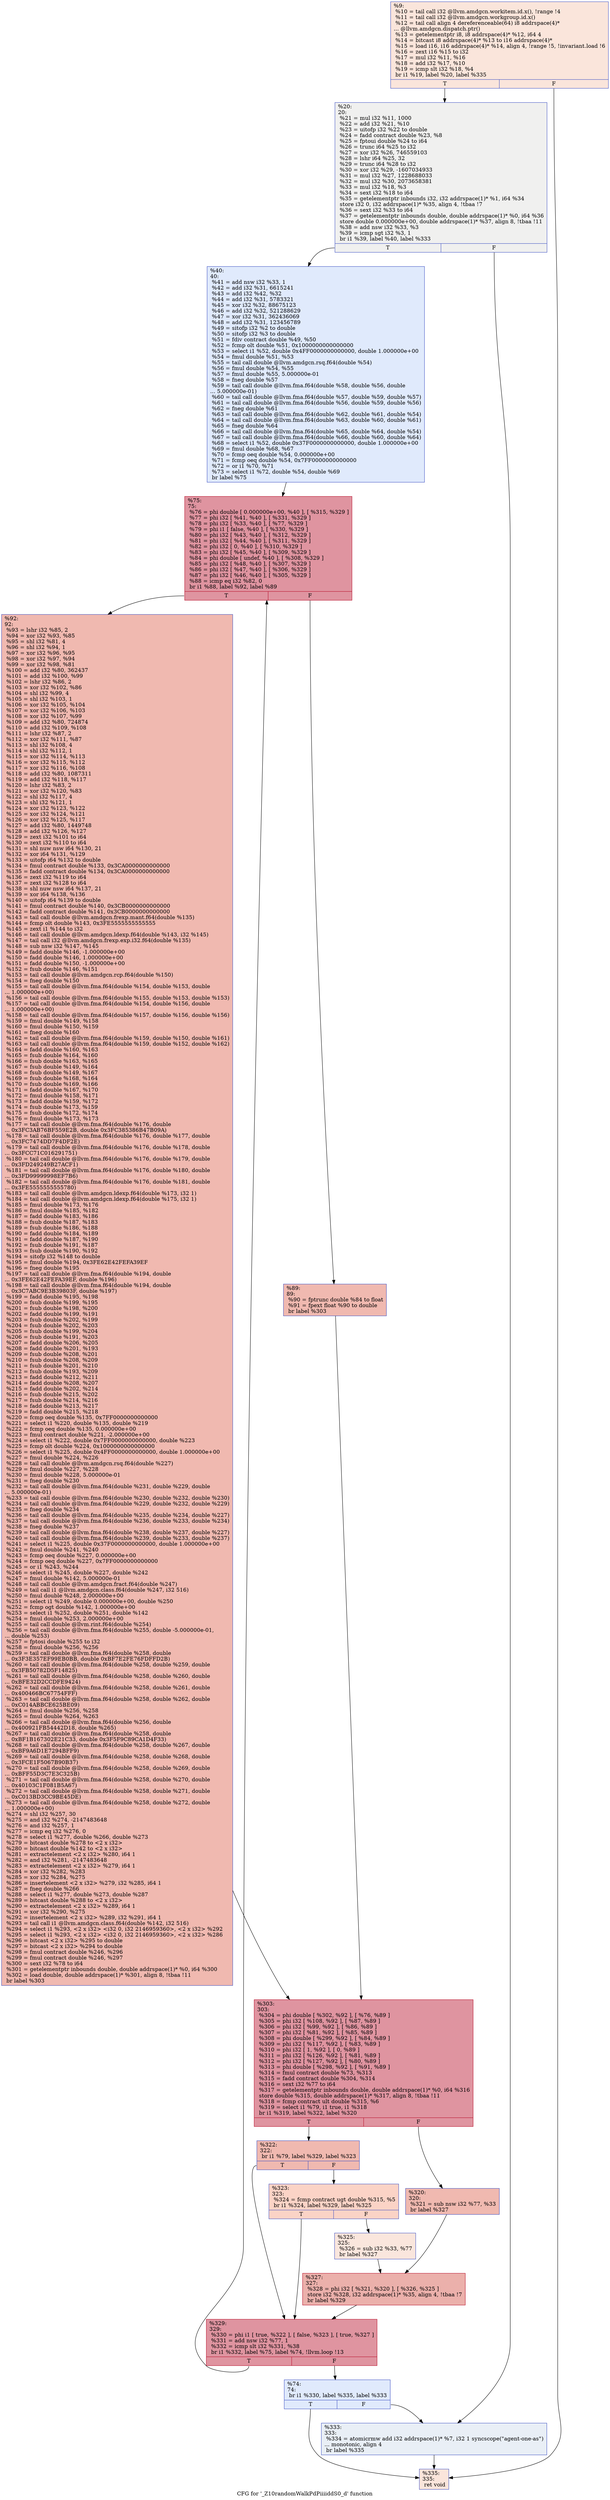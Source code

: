 digraph "CFG for '_Z10randomWalkPdPiiiiddS0_d' function" {
	label="CFG for '_Z10randomWalkPdPiiiiddS0_d' function";

	Node0x47a19d0 [shape=record,color="#3d50c3ff", style=filled, fillcolor="#f4c5ad70",label="{%9:\l  %10 = tail call i32 @llvm.amdgcn.workitem.id.x(), !range !4\l  %11 = tail call i32 @llvm.amdgcn.workgroup.id.x()\l  %12 = tail call align 4 dereferenceable(64) i8 addrspace(4)*\l... @llvm.amdgcn.dispatch.ptr()\l  %13 = getelementptr i8, i8 addrspace(4)* %12, i64 4\l  %14 = bitcast i8 addrspace(4)* %13 to i16 addrspace(4)*\l  %15 = load i16, i16 addrspace(4)* %14, align 4, !range !5, !invariant.load !6\l  %16 = zext i16 %15 to i32\l  %17 = mul i32 %11, %16\l  %18 = add i32 %17, %10\l  %19 = icmp slt i32 %18, %4\l  br i1 %19, label %20, label %335\l|{<s0>T|<s1>F}}"];
	Node0x47a19d0:s0 -> Node0x47a4460;
	Node0x47a19d0:s1 -> Node0x47a44f0;
	Node0x47a4460 [shape=record,color="#3d50c3ff", style=filled, fillcolor="#dedcdb70",label="{%20:\l20:                                               \l  %21 = mul i32 %11, 1000\l  %22 = add i32 %21, %10\l  %23 = uitofp i32 %22 to double\l  %24 = fadd contract double %23, %8\l  %25 = fptoui double %24 to i64\l  %26 = trunc i64 %25 to i32\l  %27 = xor i32 %26, 746559103\l  %28 = lshr i64 %25, 32\l  %29 = trunc i64 %28 to i32\l  %30 = xor i32 %29, -1607034933\l  %31 = mul i32 %27, 1228688033\l  %32 = mul i32 %30, 2073658381\l  %33 = mul i32 %18, %3\l  %34 = sext i32 %18 to i64\l  %35 = getelementptr inbounds i32, i32 addrspace(1)* %1, i64 %34\l  store i32 0, i32 addrspace(1)* %35, align 4, !tbaa !7\l  %36 = sext i32 %33 to i64\l  %37 = getelementptr inbounds double, double addrspace(1)* %0, i64 %36\l  store double 0.000000e+00, double addrspace(1)* %37, align 8, !tbaa !11\l  %38 = add nsw i32 %33, %3\l  %39 = icmp sgt i32 %3, 1\l  br i1 %39, label %40, label %333\l|{<s0>T|<s1>F}}"];
	Node0x47a4460:s0 -> Node0x47a6050;
	Node0x47a4460:s1 -> Node0x47a60e0;
	Node0x47a6050 [shape=record,color="#3d50c3ff", style=filled, fillcolor="#b9d0f970",label="{%40:\l40:                                               \l  %41 = add nsw i32 %33, 1\l  %42 = add i32 %31, 6615241\l  %43 = add i32 %42, %32\l  %44 = add i32 %31, 5783321\l  %45 = xor i32 %32, 88675123\l  %46 = add i32 %32, 521288629\l  %47 = xor i32 %31, 362436069\l  %48 = add i32 %31, 123456789\l  %49 = sitofp i32 %2 to double\l  %50 = sitofp i32 %3 to double\l  %51 = fdiv contract double %49, %50\l  %52 = fcmp olt double %51, 0x1000000000000000\l  %53 = select i1 %52, double 0x4FF0000000000000, double 1.000000e+00\l  %54 = fmul double %51, %53\l  %55 = tail call double @llvm.amdgcn.rsq.f64(double %54)\l  %56 = fmul double %54, %55\l  %57 = fmul double %55, 5.000000e-01\l  %58 = fneg double %57\l  %59 = tail call double @llvm.fma.f64(double %58, double %56, double\l... 5.000000e-01)\l  %60 = tail call double @llvm.fma.f64(double %57, double %59, double %57)\l  %61 = tail call double @llvm.fma.f64(double %56, double %59, double %56)\l  %62 = fneg double %61\l  %63 = tail call double @llvm.fma.f64(double %62, double %61, double %54)\l  %64 = tail call double @llvm.fma.f64(double %63, double %60, double %61)\l  %65 = fneg double %64\l  %66 = tail call double @llvm.fma.f64(double %65, double %64, double %54)\l  %67 = tail call double @llvm.fma.f64(double %66, double %60, double %64)\l  %68 = select i1 %52, double 0x37F0000000000000, double 1.000000e+00\l  %69 = fmul double %68, %67\l  %70 = fcmp oeq double %54, 0.000000e+00\l  %71 = fcmp oeq double %54, 0x7FF0000000000000\l  %72 = or i1 %70, %71\l  %73 = select i1 %72, double %54, double %69\l  br label %75\l}"];
	Node0x47a6050 -> Node0x47a8070;
	Node0x47a8170 [shape=record,color="#3d50c3ff", style=filled, fillcolor="#b9d0f970",label="{%74:\l74:                                               \l  br i1 %330, label %335, label %333\l|{<s0>T|<s1>F}}"];
	Node0x47a8170:s0 -> Node0x47a44f0;
	Node0x47a8170:s1 -> Node0x47a60e0;
	Node0x47a8070 [shape=record,color="#b70d28ff", style=filled, fillcolor="#b70d2870",label="{%75:\l75:                                               \l  %76 = phi double [ 0.000000e+00, %40 ], [ %315, %329 ]\l  %77 = phi i32 [ %41, %40 ], [ %331, %329 ]\l  %78 = phi i32 [ %33, %40 ], [ %77, %329 ]\l  %79 = phi i1 [ false, %40 ], [ %330, %329 ]\l  %80 = phi i32 [ %43, %40 ], [ %312, %329 ]\l  %81 = phi i32 [ %44, %40 ], [ %311, %329 ]\l  %82 = phi i32 [ 0, %40 ], [ %310, %329 ]\l  %83 = phi i32 [ %45, %40 ], [ %309, %329 ]\l  %84 = phi double [ undef, %40 ], [ %308, %329 ]\l  %85 = phi i32 [ %48, %40 ], [ %307, %329 ]\l  %86 = phi i32 [ %47, %40 ], [ %306, %329 ]\l  %87 = phi i32 [ %46, %40 ], [ %305, %329 ]\l  %88 = icmp eq i32 %82, 0\l  br i1 %88, label %92, label %89\l|{<s0>T|<s1>F}}"];
	Node0x47a8070:s0 -> Node0x47a9470;
	Node0x47a8070:s1 -> Node0x47a9500;
	Node0x47a9500 [shape=record,color="#3d50c3ff", style=filled, fillcolor="#de614d70",label="{%89:\l89:                                               \l  %90 = fptrunc double %84 to float\l  %91 = fpext float %90 to double\l  br label %303\l}"];
	Node0x47a9500 -> Node0x47a9720;
	Node0x47a9470 [shape=record,color="#3d50c3ff", style=filled, fillcolor="#de614d70",label="{%92:\l92:                                               \l  %93 = lshr i32 %85, 2\l  %94 = xor i32 %93, %85\l  %95 = shl i32 %81, 4\l  %96 = shl i32 %94, 1\l  %97 = xor i32 %96, %95\l  %98 = xor i32 %97, %94\l  %99 = xor i32 %98, %81\l  %100 = add i32 %80, 362437\l  %101 = add i32 %100, %99\l  %102 = lshr i32 %86, 2\l  %103 = xor i32 %102, %86\l  %104 = shl i32 %99, 4\l  %105 = shl i32 %103, 1\l  %106 = xor i32 %105, %104\l  %107 = xor i32 %106, %103\l  %108 = xor i32 %107, %99\l  %109 = add i32 %80, 724874\l  %110 = add i32 %109, %108\l  %111 = lshr i32 %87, 2\l  %112 = xor i32 %111, %87\l  %113 = shl i32 %108, 4\l  %114 = shl i32 %112, 1\l  %115 = xor i32 %114, %113\l  %116 = xor i32 %115, %112\l  %117 = xor i32 %116, %108\l  %118 = add i32 %80, 1087311\l  %119 = add i32 %118, %117\l  %120 = lshr i32 %83, 2\l  %121 = xor i32 %120, %83\l  %122 = shl i32 %117, 4\l  %123 = shl i32 %121, 1\l  %124 = xor i32 %123, %122\l  %125 = xor i32 %124, %121\l  %126 = xor i32 %125, %117\l  %127 = add i32 %80, 1449748\l  %128 = add i32 %126, %127\l  %129 = zext i32 %101 to i64\l  %130 = zext i32 %110 to i64\l  %131 = shl nuw nsw i64 %130, 21\l  %132 = xor i64 %131, %129\l  %133 = uitofp i64 %132 to double\l  %134 = fmul contract double %133, 0x3CA0000000000000\l  %135 = fadd contract double %134, 0x3CA0000000000000\l  %136 = zext i32 %119 to i64\l  %137 = zext i32 %128 to i64\l  %138 = shl nuw nsw i64 %137, 21\l  %139 = xor i64 %138, %136\l  %140 = uitofp i64 %139 to double\l  %141 = fmul contract double %140, 0x3CB0000000000000\l  %142 = fadd contract double %141, 0x3CB0000000000000\l  %143 = tail call double @llvm.amdgcn.frexp.mant.f64(double %135)\l  %144 = fcmp olt double %143, 0x3FE5555555555555\l  %145 = zext i1 %144 to i32\l  %146 = tail call double @llvm.amdgcn.ldexp.f64(double %143, i32 %145)\l  %147 = tail call i32 @llvm.amdgcn.frexp.exp.i32.f64(double %135)\l  %148 = sub nsw i32 %147, %145\l  %149 = fadd double %146, -1.000000e+00\l  %150 = fadd double %146, 1.000000e+00\l  %151 = fadd double %150, -1.000000e+00\l  %152 = fsub double %146, %151\l  %153 = tail call double @llvm.amdgcn.rcp.f64(double %150)\l  %154 = fneg double %150\l  %155 = tail call double @llvm.fma.f64(double %154, double %153, double\l... 1.000000e+00)\l  %156 = tail call double @llvm.fma.f64(double %155, double %153, double %153)\l  %157 = tail call double @llvm.fma.f64(double %154, double %156, double\l... 1.000000e+00)\l  %158 = tail call double @llvm.fma.f64(double %157, double %156, double %156)\l  %159 = fmul double %149, %158\l  %160 = fmul double %150, %159\l  %161 = fneg double %160\l  %162 = tail call double @llvm.fma.f64(double %159, double %150, double %161)\l  %163 = tail call double @llvm.fma.f64(double %159, double %152, double %162)\l  %164 = fadd double %160, %163\l  %165 = fsub double %164, %160\l  %166 = fsub double %163, %165\l  %167 = fsub double %149, %164\l  %168 = fsub double %149, %167\l  %169 = fsub double %168, %164\l  %170 = fsub double %169, %166\l  %171 = fadd double %167, %170\l  %172 = fmul double %158, %171\l  %173 = fadd double %159, %172\l  %174 = fsub double %173, %159\l  %175 = fsub double %172, %174\l  %176 = fmul double %173, %173\l  %177 = tail call double @llvm.fma.f64(double %176, double\l... 0x3FC3AB76BF559E2B, double 0x3FC385386B47B09A)\l  %178 = tail call double @llvm.fma.f64(double %176, double %177, double\l... 0x3FC7474DD7F4DF2E)\l  %179 = tail call double @llvm.fma.f64(double %176, double %178, double\l... 0x3FCC71C016291751)\l  %180 = tail call double @llvm.fma.f64(double %176, double %179, double\l... 0x3FD249249B27ACF1)\l  %181 = tail call double @llvm.fma.f64(double %176, double %180, double\l... 0x3FD99999998EF7B6)\l  %182 = tail call double @llvm.fma.f64(double %176, double %181, double\l... 0x3FE5555555555780)\l  %183 = tail call double @llvm.amdgcn.ldexp.f64(double %173, i32 1)\l  %184 = tail call double @llvm.amdgcn.ldexp.f64(double %175, i32 1)\l  %185 = fmul double %173, %176\l  %186 = fmul double %185, %182\l  %187 = fadd double %183, %186\l  %188 = fsub double %187, %183\l  %189 = fsub double %186, %188\l  %190 = fadd double %184, %189\l  %191 = fadd double %187, %190\l  %192 = fsub double %191, %187\l  %193 = fsub double %190, %192\l  %194 = sitofp i32 %148 to double\l  %195 = fmul double %194, 0x3FE62E42FEFA39EF\l  %196 = fneg double %195\l  %197 = tail call double @llvm.fma.f64(double %194, double\l... 0x3FE62E42FEFA39EF, double %196)\l  %198 = tail call double @llvm.fma.f64(double %194, double\l... 0x3C7ABC9E3B39803F, double %197)\l  %199 = fadd double %195, %198\l  %200 = fsub double %199, %195\l  %201 = fsub double %198, %200\l  %202 = fadd double %199, %191\l  %203 = fsub double %202, %199\l  %204 = fsub double %202, %203\l  %205 = fsub double %199, %204\l  %206 = fsub double %191, %203\l  %207 = fadd double %206, %205\l  %208 = fadd double %201, %193\l  %209 = fsub double %208, %201\l  %210 = fsub double %208, %209\l  %211 = fsub double %201, %210\l  %212 = fsub double %193, %209\l  %213 = fadd double %212, %211\l  %214 = fadd double %208, %207\l  %215 = fadd double %202, %214\l  %216 = fsub double %215, %202\l  %217 = fsub double %214, %216\l  %218 = fadd double %213, %217\l  %219 = fadd double %215, %218\l  %220 = fcmp oeq double %135, 0x7FF0000000000000\l  %221 = select i1 %220, double %135, double %219\l  %222 = fcmp oeq double %135, 0.000000e+00\l  %223 = fmul contract double %221, -2.000000e+00\l  %224 = select i1 %222, double 0x7FF0000000000000, double %223\l  %225 = fcmp olt double %224, 0x1000000000000000\l  %226 = select i1 %225, double 0x4FF0000000000000, double 1.000000e+00\l  %227 = fmul double %224, %226\l  %228 = tail call double @llvm.amdgcn.rsq.f64(double %227)\l  %229 = fmul double %227, %228\l  %230 = fmul double %228, 5.000000e-01\l  %231 = fneg double %230\l  %232 = tail call double @llvm.fma.f64(double %231, double %229, double\l... 5.000000e-01)\l  %233 = tail call double @llvm.fma.f64(double %230, double %232, double %230)\l  %234 = tail call double @llvm.fma.f64(double %229, double %232, double %229)\l  %235 = fneg double %234\l  %236 = tail call double @llvm.fma.f64(double %235, double %234, double %227)\l  %237 = tail call double @llvm.fma.f64(double %236, double %233, double %234)\l  %238 = fneg double %237\l  %239 = tail call double @llvm.fma.f64(double %238, double %237, double %227)\l  %240 = tail call double @llvm.fma.f64(double %239, double %233, double %237)\l  %241 = select i1 %225, double 0x37F0000000000000, double 1.000000e+00\l  %242 = fmul double %241, %240\l  %243 = fcmp oeq double %227, 0.000000e+00\l  %244 = fcmp oeq double %227, 0x7FF0000000000000\l  %245 = or i1 %243, %244\l  %246 = select i1 %245, double %227, double %242\l  %247 = fmul double %142, 5.000000e-01\l  %248 = tail call double @llvm.amdgcn.fract.f64(double %247)\l  %249 = tail call i1 @llvm.amdgcn.class.f64(double %247, i32 516)\l  %250 = fmul double %248, 2.000000e+00\l  %251 = select i1 %249, double 0.000000e+00, double %250\l  %252 = fcmp ogt double %142, 1.000000e+00\l  %253 = select i1 %252, double %251, double %142\l  %254 = fmul double %253, 2.000000e+00\l  %255 = tail call double @llvm.rint.f64(double %254)\l  %256 = tail call double @llvm.fma.f64(double %255, double -5.000000e-01,\l... double %253)\l  %257 = fptosi double %255 to i32\l  %258 = fmul double %256, %256\l  %259 = tail call double @llvm.fma.f64(double %258, double\l... 0x3F3E357EF99EB0BB, double 0xBF7E2FE76FDFFD2B)\l  %260 = tail call double @llvm.fma.f64(double %258, double %259, double\l... 0x3FB50782D5F14825)\l  %261 = tail call double @llvm.fma.f64(double %258, double %260, double\l... 0xBFE32D2CCDFE9424)\l  %262 = tail call double @llvm.fma.f64(double %258, double %261, double\l... 0x400466BC67754FFF)\l  %263 = tail call double @llvm.fma.f64(double %258, double %262, double\l... 0xC014ABBCE625BE09)\l  %264 = fmul double %256, %258\l  %265 = fmul double %264, %263\l  %266 = tail call double @llvm.fma.f64(double %256, double\l... 0x400921FB54442D18, double %265)\l  %267 = tail call double @llvm.fma.f64(double %258, double\l... 0xBF1B167302E21C33, double 0x3F5F9C89CA1D4F33)\l  %268 = tail call double @llvm.fma.f64(double %258, double %267, double\l... 0xBF9A6D1E7294BFF9)\l  %269 = tail call double @llvm.fma.f64(double %258, double %268, double\l... 0x3FCE1F5067B90B37)\l  %270 = tail call double @llvm.fma.f64(double %258, double %269, double\l... 0xBFF55D3C7E3C325B)\l  %271 = tail call double @llvm.fma.f64(double %258, double %270, double\l... 0x40103C1F081B5A67)\l  %272 = tail call double @llvm.fma.f64(double %258, double %271, double\l... 0xC013BD3CC9BE45DE)\l  %273 = tail call double @llvm.fma.f64(double %258, double %272, double\l... 1.000000e+00)\l  %274 = shl i32 %257, 30\l  %275 = and i32 %274, -2147483648\l  %276 = and i32 %257, 1\l  %277 = icmp eq i32 %276, 0\l  %278 = select i1 %277, double %266, double %273\l  %279 = bitcast double %278 to \<2 x i32\>\l  %280 = bitcast double %142 to \<2 x i32\>\l  %281 = extractelement \<2 x i32\> %280, i64 1\l  %282 = and i32 %281, -2147483648\l  %283 = extractelement \<2 x i32\> %279, i64 1\l  %284 = xor i32 %282, %283\l  %285 = xor i32 %284, %275\l  %286 = insertelement \<2 x i32\> %279, i32 %285, i64 1\l  %287 = fneg double %266\l  %288 = select i1 %277, double %273, double %287\l  %289 = bitcast double %288 to \<2 x i32\>\l  %290 = extractelement \<2 x i32\> %289, i64 1\l  %291 = xor i32 %290, %275\l  %292 = insertelement \<2 x i32\> %289, i32 %291, i64 1\l  %293 = tail call i1 @llvm.amdgcn.class.f64(double %142, i32 516)\l  %294 = select i1 %293, \<2 x i32\> \<i32 0, i32 2146959360\>, \<2 x i32\> %292\l  %295 = select i1 %293, \<2 x i32\> \<i32 0, i32 2146959360\>, \<2 x i32\> %286\l  %296 = bitcast \<2 x i32\> %295 to double\l  %297 = bitcast \<2 x i32\> %294 to double\l  %298 = fmul contract double %246, %296\l  %299 = fmul contract double %246, %297\l  %300 = sext i32 %78 to i64\l  %301 = getelementptr inbounds double, double addrspace(1)* %0, i64 %300\l  %302 = load double, double addrspace(1)* %301, align 8, !tbaa !11\l  br label %303\l}"];
	Node0x47a9470 -> Node0x47a9720;
	Node0x47a9720 [shape=record,color="#b70d28ff", style=filled, fillcolor="#b70d2870",label="{%303:\l303:                                              \l  %304 = phi double [ %302, %92 ], [ %76, %89 ]\l  %305 = phi i32 [ %108, %92 ], [ %87, %89 ]\l  %306 = phi i32 [ %99, %92 ], [ %86, %89 ]\l  %307 = phi i32 [ %81, %92 ], [ %85, %89 ]\l  %308 = phi double [ %299, %92 ], [ %84, %89 ]\l  %309 = phi i32 [ %117, %92 ], [ %83, %89 ]\l  %310 = phi i32 [ 1, %92 ], [ 0, %89 ]\l  %311 = phi i32 [ %126, %92 ], [ %81, %89 ]\l  %312 = phi i32 [ %127, %92 ], [ %80, %89 ]\l  %313 = phi double [ %298, %92 ], [ %91, %89 ]\l  %314 = fmul contract double %73, %313\l  %315 = fadd contract double %304, %314\l  %316 = sext i32 %77 to i64\l  %317 = getelementptr inbounds double, double addrspace(1)* %0, i64 %316\l  store double %315, double addrspace(1)* %317, align 8, !tbaa !11\l  %318 = fcmp contract ult double %315, %6\l  %319 = select i1 %79, i1 true, i1 %318\l  br i1 %319, label %322, label %320\l|{<s0>T|<s1>F}}"];
	Node0x47a9720:s0 -> Node0x47b5e90;
	Node0x47a9720:s1 -> Node0x47b5ee0;
	Node0x47b5ee0 [shape=record,color="#3d50c3ff", style=filled, fillcolor="#de614d70",label="{%320:\l320:                                              \l  %321 = sub nsw i32 %77, %33\l  br label %327\l}"];
	Node0x47b5ee0 -> Node0x47b6070;
	Node0x47b5e90 [shape=record,color="#3d50c3ff", style=filled, fillcolor="#de614d70",label="{%322:\l322:                                              \l  br i1 %79, label %329, label %323\l|{<s0>T|<s1>F}}"];
	Node0x47b5e90:s0 -> Node0x47a82e0;
	Node0x47b5e90:s1 -> Node0x47b6130;
	Node0x47b6130 [shape=record,color="#3d50c3ff", style=filled, fillcolor="#f59c7d70",label="{%323:\l323:                                              \l  %324 = fcmp contract ugt double %315, %5\l  br i1 %324, label %329, label %325\l|{<s0>T|<s1>F}}"];
	Node0x47b6130:s0 -> Node0x47a82e0;
	Node0x47b6130:s1 -> Node0x47b62c0;
	Node0x47b62c0 [shape=record,color="#3d50c3ff", style=filled, fillcolor="#f3c7b170",label="{%325:\l325:                                              \l  %326 = sub i32 %33, %77\l  br label %327\l}"];
	Node0x47b62c0 -> Node0x47b6070;
	Node0x47b6070 [shape=record,color="#b70d28ff", style=filled, fillcolor="#d24b4070",label="{%327:\l327:                                              \l  %328 = phi i32 [ %321, %320 ], [ %326, %325 ]\l  store i32 %328, i32 addrspace(1)* %35, align 4, !tbaa !7\l  br label %329\l}"];
	Node0x47b6070 -> Node0x47a82e0;
	Node0x47a82e0 [shape=record,color="#b70d28ff", style=filled, fillcolor="#b70d2870",label="{%329:\l329:                                              \l  %330 = phi i1 [ true, %322 ], [ false, %323 ], [ true, %327 ]\l  %331 = add nsw i32 %77, 1\l  %332 = icmp slt i32 %331, %38\l  br i1 %332, label %75, label %74, !llvm.loop !13\l|{<s0>T|<s1>F}}"];
	Node0x47a82e0:s0 -> Node0x47a8070;
	Node0x47a82e0:s1 -> Node0x47a8170;
	Node0x47a60e0 [shape=record,color="#3d50c3ff", style=filled, fillcolor="#cedaeb70",label="{%333:\l333:                                              \l  %334 = atomicrmw add i32 addrspace(1)* %7, i32 1 syncscope(\"agent-one-as\")\l... monotonic, align 4\l  br label %335\l}"];
	Node0x47a60e0 -> Node0x47a44f0;
	Node0x47a44f0 [shape=record,color="#3d50c3ff", style=filled, fillcolor="#f4c5ad70",label="{%335:\l335:                                              \l  ret void\l}"];
}
